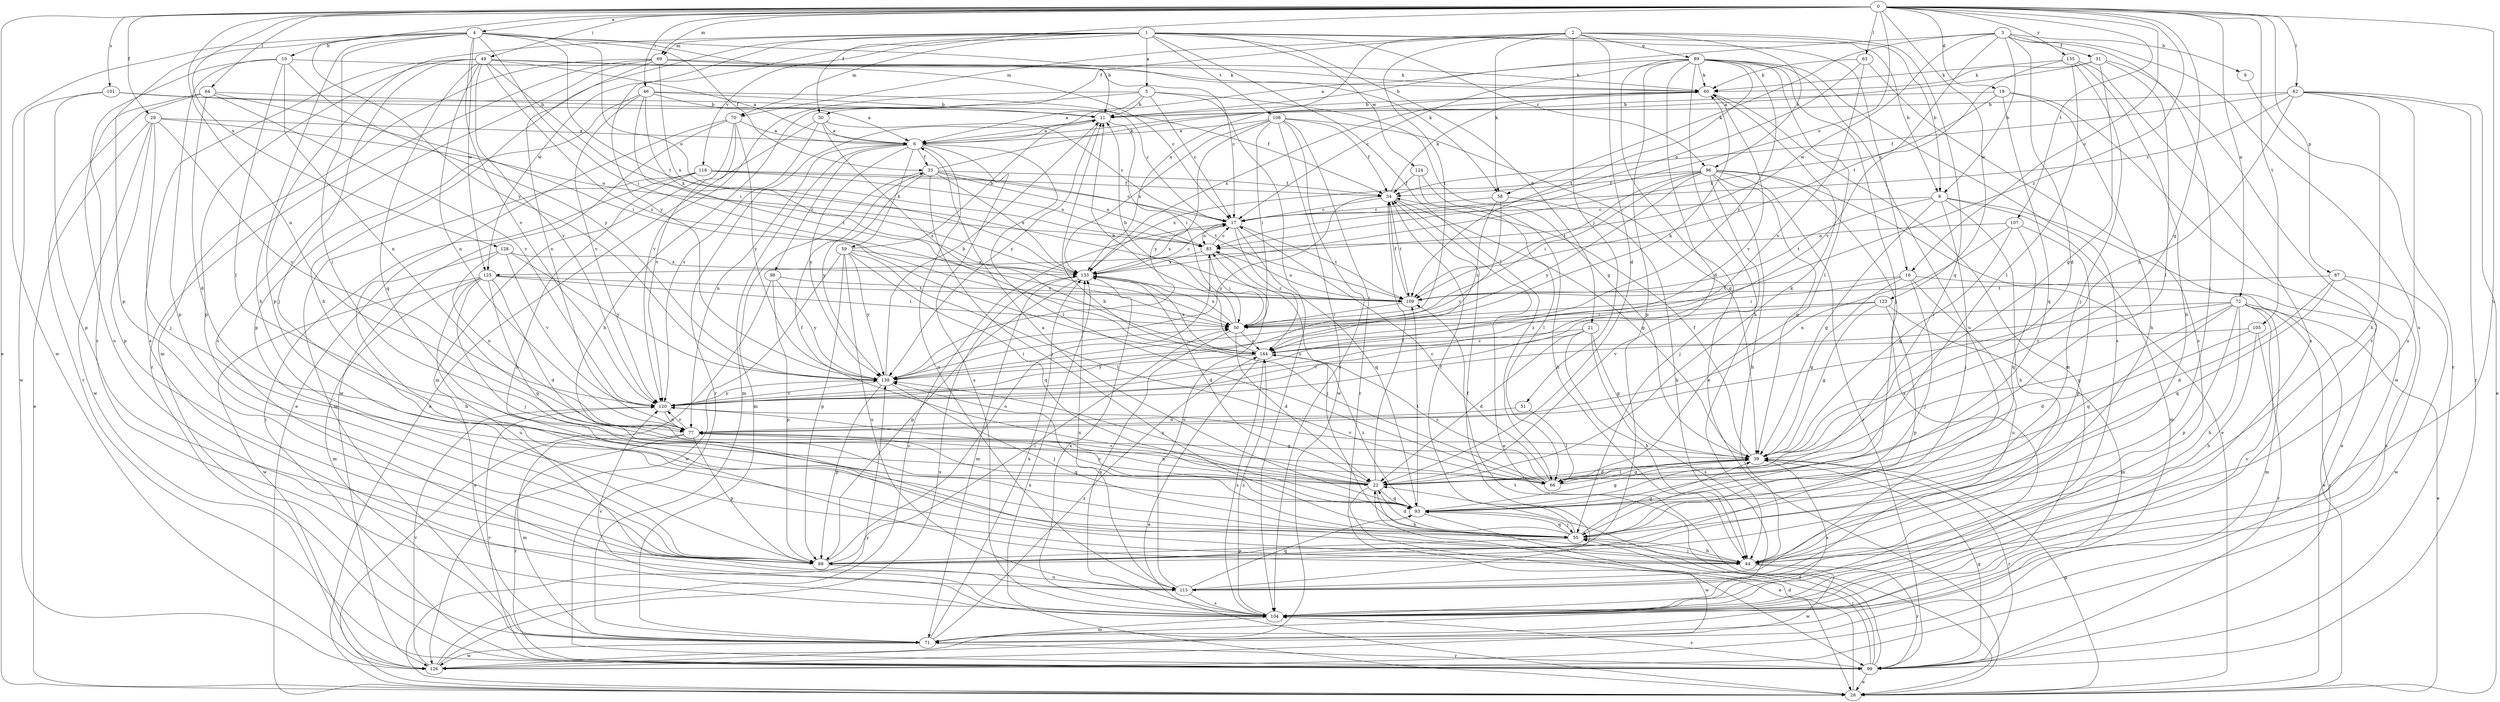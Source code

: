 strict digraph  {
0;
1;
2;
3;
4;
5;
6;
8;
9;
10;
11;
16;
17;
19;
21;
22;
28;
29;
30;
31;
33;
34;
39;
44;
46;
49;
50;
51;
55;
58;
59;
60;
62;
63;
64;
66;
69;
70;
71;
72;
77;
83;
87;
88;
89;
93;
96;
98;
99;
101;
104;
105;
107;
108;
109;
115;
118;
120;
123;
124;
125;
126;
128;
133;
135;
138;
144;
0 -> 4  [label=a];
0 -> 16  [label=c];
0 -> 19  [label=d];
0 -> 28  [label=e];
0 -> 29  [label=f];
0 -> 30  [label=f];
0 -> 39  [label=g];
0 -> 46  [label=i];
0 -> 49  [label=i];
0 -> 62  [label=l];
0 -> 63  [label=l];
0 -> 64  [label=l];
0 -> 69  [label=m];
0 -> 72  [label=n];
0 -> 77  [label=n];
0 -> 83  [label=o];
0 -> 87  [label=p];
0 -> 101  [label=s];
0 -> 105  [label=t];
0 -> 107  [label=t];
0 -> 115  [label=u];
0 -> 123  [label=w];
0 -> 128  [label=x];
0 -> 135  [label=y];
0 -> 138  [label=y];
0 -> 144  [label=z];
1 -> 5  [label=a];
1 -> 8  [label=b];
1 -> 16  [label=c];
1 -> 21  [label=d];
1 -> 44  [label=h];
1 -> 66  [label=l];
1 -> 69  [label=m];
1 -> 70  [label=m];
1 -> 88  [label=p];
1 -> 96  [label=r];
1 -> 108  [label=t];
1 -> 118  [label=v];
1 -> 124  [label=w];
1 -> 125  [label=w];
1 -> 138  [label=y];
2 -> 8  [label=b];
2 -> 22  [label=d];
2 -> 30  [label=f];
2 -> 50  [label=i];
2 -> 51  [label=j];
2 -> 58  [label=k];
2 -> 70  [label=m];
2 -> 89  [label=q];
2 -> 93  [label=q];
2 -> 96  [label=r];
2 -> 133  [label=x];
3 -> 6  [label=a];
3 -> 8  [label=b];
3 -> 9  [label=b];
3 -> 22  [label=d];
3 -> 31  [label=f];
3 -> 55  [label=j];
3 -> 58  [label=k];
3 -> 104  [label=s];
3 -> 109  [label=t];
3 -> 125  [label=w];
4 -> 10  [label=b];
4 -> 11  [label=b];
4 -> 33  [label=f];
4 -> 44  [label=h];
4 -> 50  [label=i];
4 -> 58  [label=k];
4 -> 66  [label=l];
4 -> 83  [label=o];
4 -> 88  [label=p];
4 -> 109  [label=t];
4 -> 120  [label=v];
4 -> 125  [label=w];
4 -> 126  [label=w];
5 -> 6  [label=a];
5 -> 11  [label=b];
5 -> 17  [label=c];
5 -> 39  [label=g];
5 -> 44  [label=h];
5 -> 104  [label=s];
5 -> 120  [label=v];
6 -> 33  [label=f];
6 -> 59  [label=k];
6 -> 66  [label=l];
6 -> 71  [label=m];
6 -> 77  [label=n];
6 -> 98  [label=r];
6 -> 104  [label=s];
6 -> 115  [label=u];
6 -> 138  [label=y];
8 -> 17  [label=c];
8 -> 28  [label=e];
8 -> 39  [label=g];
8 -> 44  [label=h];
8 -> 55  [label=j];
8 -> 71  [label=m];
8 -> 109  [label=t];
9 -> 99  [label=r];
10 -> 60  [label=k];
10 -> 66  [label=l];
10 -> 77  [label=n];
10 -> 88  [label=p];
10 -> 104  [label=s];
10 -> 138  [label=y];
11 -> 6  [label=a];
11 -> 50  [label=i];
11 -> 99  [label=r];
11 -> 138  [label=y];
16 -> 28  [label=e];
16 -> 39  [label=g];
16 -> 50  [label=i];
16 -> 55  [label=j];
16 -> 109  [label=t];
16 -> 115  [label=u];
17 -> 83  [label=o];
17 -> 93  [label=q];
17 -> 109  [label=t];
17 -> 133  [label=x];
17 -> 144  [label=z];
19 -> 11  [label=b];
19 -> 44  [label=h];
19 -> 93  [label=q];
19 -> 126  [label=w];
19 -> 133  [label=x];
21 -> 22  [label=d];
21 -> 39  [label=g];
21 -> 44  [label=h];
21 -> 104  [label=s];
21 -> 120  [label=v];
21 -> 144  [label=z];
22 -> 28  [label=e];
22 -> 33  [label=f];
22 -> 34  [label=f];
22 -> 44  [label=h];
22 -> 60  [label=k];
22 -> 77  [label=n];
22 -> 93  [label=q];
22 -> 120  [label=v];
22 -> 138  [label=y];
28 -> 22  [label=d];
28 -> 39  [label=g];
28 -> 133  [label=x];
28 -> 138  [label=y];
29 -> 6  [label=a];
29 -> 28  [label=e];
29 -> 55  [label=j];
29 -> 83  [label=o];
29 -> 88  [label=p];
29 -> 120  [label=v];
29 -> 126  [label=w];
30 -> 6  [label=a];
30 -> 17  [label=c];
30 -> 28  [label=e];
30 -> 120  [label=v];
30 -> 144  [label=z];
31 -> 6  [label=a];
31 -> 39  [label=g];
31 -> 60  [label=k];
31 -> 66  [label=l];
31 -> 104  [label=s];
33 -> 34  [label=f];
33 -> 55  [label=j];
33 -> 60  [label=k];
33 -> 71  [label=m];
33 -> 83  [label=o];
33 -> 109  [label=t];
33 -> 133  [label=x];
33 -> 138  [label=y];
34 -> 17  [label=c];
34 -> 28  [label=e];
34 -> 39  [label=g];
34 -> 60  [label=k];
34 -> 109  [label=t];
34 -> 138  [label=y];
39 -> 22  [label=d];
39 -> 34  [label=f];
39 -> 66  [label=l];
39 -> 99  [label=r];
39 -> 104  [label=s];
39 -> 120  [label=v];
44 -> 55  [label=j];
44 -> 99  [label=r];
44 -> 126  [label=w];
46 -> 6  [label=a];
46 -> 11  [label=b];
46 -> 17  [label=c];
46 -> 88  [label=p];
46 -> 120  [label=v];
46 -> 133  [label=x];
46 -> 144  [label=z];
49 -> 6  [label=a];
49 -> 17  [label=c];
49 -> 50  [label=i];
49 -> 55  [label=j];
49 -> 60  [label=k];
49 -> 77  [label=n];
49 -> 88  [label=p];
49 -> 93  [label=q];
49 -> 104  [label=s];
49 -> 120  [label=v];
49 -> 144  [label=z];
50 -> 11  [label=b];
50 -> 22  [label=d];
50 -> 104  [label=s];
50 -> 133  [label=x];
50 -> 144  [label=z];
51 -> 66  [label=l];
51 -> 77  [label=n];
55 -> 22  [label=d];
55 -> 34  [label=f];
55 -> 39  [label=g];
55 -> 44  [label=h];
55 -> 88  [label=p];
55 -> 93  [label=q];
55 -> 138  [label=y];
58 -> 17  [label=c];
58 -> 44  [label=h];
58 -> 120  [label=v];
58 -> 144  [label=z];
59 -> 11  [label=b];
59 -> 66  [label=l];
59 -> 88  [label=p];
59 -> 93  [label=q];
59 -> 115  [label=u];
59 -> 126  [label=w];
59 -> 133  [label=x];
59 -> 138  [label=y];
60 -> 11  [label=b];
60 -> 71  [label=m];
60 -> 120  [label=v];
60 -> 133  [label=x];
62 -> 11  [label=b];
62 -> 17  [label=c];
62 -> 28  [label=e];
62 -> 34  [label=f];
62 -> 44  [label=h];
62 -> 77  [label=n];
62 -> 99  [label=r];
62 -> 115  [label=u];
63 -> 60  [label=k];
63 -> 83  [label=o];
63 -> 104  [label=s];
63 -> 120  [label=v];
64 -> 11  [label=b];
64 -> 22  [label=d];
64 -> 50  [label=i];
64 -> 99  [label=r];
64 -> 115  [label=u];
64 -> 120  [label=v];
66 -> 11  [label=b];
66 -> 17  [label=c];
66 -> 39  [label=g];
66 -> 144  [label=z];
69 -> 17  [label=c];
69 -> 60  [label=k];
69 -> 71  [label=m];
69 -> 77  [label=n];
69 -> 99  [label=r];
69 -> 104  [label=s];
69 -> 133  [label=x];
70 -> 6  [label=a];
70 -> 28  [label=e];
70 -> 71  [label=m];
70 -> 120  [label=v];
70 -> 126  [label=w];
70 -> 138  [label=y];
71 -> 99  [label=r];
71 -> 126  [label=w];
71 -> 133  [label=x];
71 -> 144  [label=z];
72 -> 28  [label=e];
72 -> 39  [label=g];
72 -> 44  [label=h];
72 -> 50  [label=i];
72 -> 71  [label=m];
72 -> 88  [label=p];
72 -> 93  [label=q];
72 -> 99  [label=r];
72 -> 104  [label=s];
72 -> 120  [label=v];
77 -> 39  [label=g];
77 -> 71  [label=m];
77 -> 88  [label=p];
77 -> 93  [label=q];
77 -> 99  [label=r];
77 -> 120  [label=v];
83 -> 17  [label=c];
83 -> 50  [label=i];
83 -> 55  [label=j];
83 -> 133  [label=x];
87 -> 22  [label=d];
87 -> 93  [label=q];
87 -> 104  [label=s];
87 -> 109  [label=t];
87 -> 126  [label=w];
88 -> 50  [label=i];
88 -> 83  [label=o];
88 -> 115  [label=u];
89 -> 11  [label=b];
89 -> 17  [label=c];
89 -> 22  [label=d];
89 -> 28  [label=e];
89 -> 44  [label=h];
89 -> 55  [label=j];
89 -> 60  [label=k];
89 -> 66  [label=l];
89 -> 88  [label=p];
89 -> 104  [label=s];
89 -> 109  [label=t];
89 -> 115  [label=u];
89 -> 144  [label=z];
93 -> 6  [label=a];
93 -> 39  [label=g];
93 -> 55  [label=j];
93 -> 109  [label=t];
93 -> 126  [label=w];
93 -> 144  [label=z];
96 -> 28  [label=e];
96 -> 34  [label=f];
96 -> 39  [label=g];
96 -> 44  [label=h];
96 -> 50  [label=i];
96 -> 55  [label=j];
96 -> 99  [label=r];
96 -> 104  [label=s];
96 -> 109  [label=t];
96 -> 133  [label=x];
96 -> 138  [label=y];
98 -> 28  [label=e];
98 -> 88  [label=p];
98 -> 109  [label=t];
98 -> 138  [label=y];
99 -> 22  [label=d];
99 -> 28  [label=e];
99 -> 39  [label=g];
99 -> 55  [label=j];
99 -> 104  [label=s];
99 -> 109  [label=t];
99 -> 120  [label=v];
101 -> 11  [label=b];
101 -> 34  [label=f];
101 -> 88  [label=p];
101 -> 126  [label=w];
104 -> 71  [label=m];
104 -> 120  [label=v];
104 -> 133  [label=x];
104 -> 144  [label=z];
105 -> 22  [label=d];
105 -> 44  [label=h];
105 -> 99  [label=r];
105 -> 144  [label=z];
107 -> 39  [label=g];
107 -> 77  [label=n];
107 -> 83  [label=o];
107 -> 88  [label=p];
107 -> 93  [label=q];
108 -> 6  [label=a];
108 -> 34  [label=f];
108 -> 39  [label=g];
108 -> 50  [label=i];
108 -> 99  [label=r];
108 -> 104  [label=s];
108 -> 126  [label=w];
108 -> 133  [label=x];
108 -> 138  [label=y];
109 -> 34  [label=f];
109 -> 50  [label=i];
109 -> 83  [label=o];
115 -> 34  [label=f];
115 -> 83  [label=o];
115 -> 93  [label=q];
115 -> 104  [label=s];
115 -> 133  [label=x];
118 -> 17  [label=c];
118 -> 34  [label=f];
118 -> 44  [label=h];
118 -> 71  [label=m];
118 -> 83  [label=o];
118 -> 99  [label=r];
120 -> 77  [label=n];
120 -> 138  [label=y];
123 -> 39  [label=g];
123 -> 50  [label=i];
123 -> 71  [label=m];
123 -> 88  [label=p];
123 -> 144  [label=z];
124 -> 34  [label=f];
124 -> 44  [label=h];
124 -> 66  [label=l];
125 -> 22  [label=d];
125 -> 50  [label=i];
125 -> 55  [label=j];
125 -> 71  [label=m];
125 -> 93  [label=q];
125 -> 109  [label=t];
125 -> 115  [label=u];
125 -> 126  [label=w];
126 -> 17  [label=c];
126 -> 120  [label=v];
126 -> 133  [label=x];
128 -> 44  [label=h];
128 -> 77  [label=n];
128 -> 120  [label=v];
128 -> 133  [label=x];
128 -> 138  [label=y];
133 -> 17  [label=c];
133 -> 22  [label=d];
133 -> 71  [label=m];
133 -> 88  [label=p];
133 -> 109  [label=t];
135 -> 44  [label=h];
135 -> 55  [label=j];
135 -> 60  [label=k];
135 -> 66  [label=l];
135 -> 104  [label=s];
135 -> 120  [label=v];
138 -> 11  [label=b];
138 -> 50  [label=i];
138 -> 55  [label=j];
138 -> 60  [label=k];
138 -> 88  [label=p];
138 -> 120  [label=v];
144 -> 11  [label=b];
144 -> 28  [label=e];
144 -> 104  [label=s];
144 -> 133  [label=x];
144 -> 138  [label=y];
}
